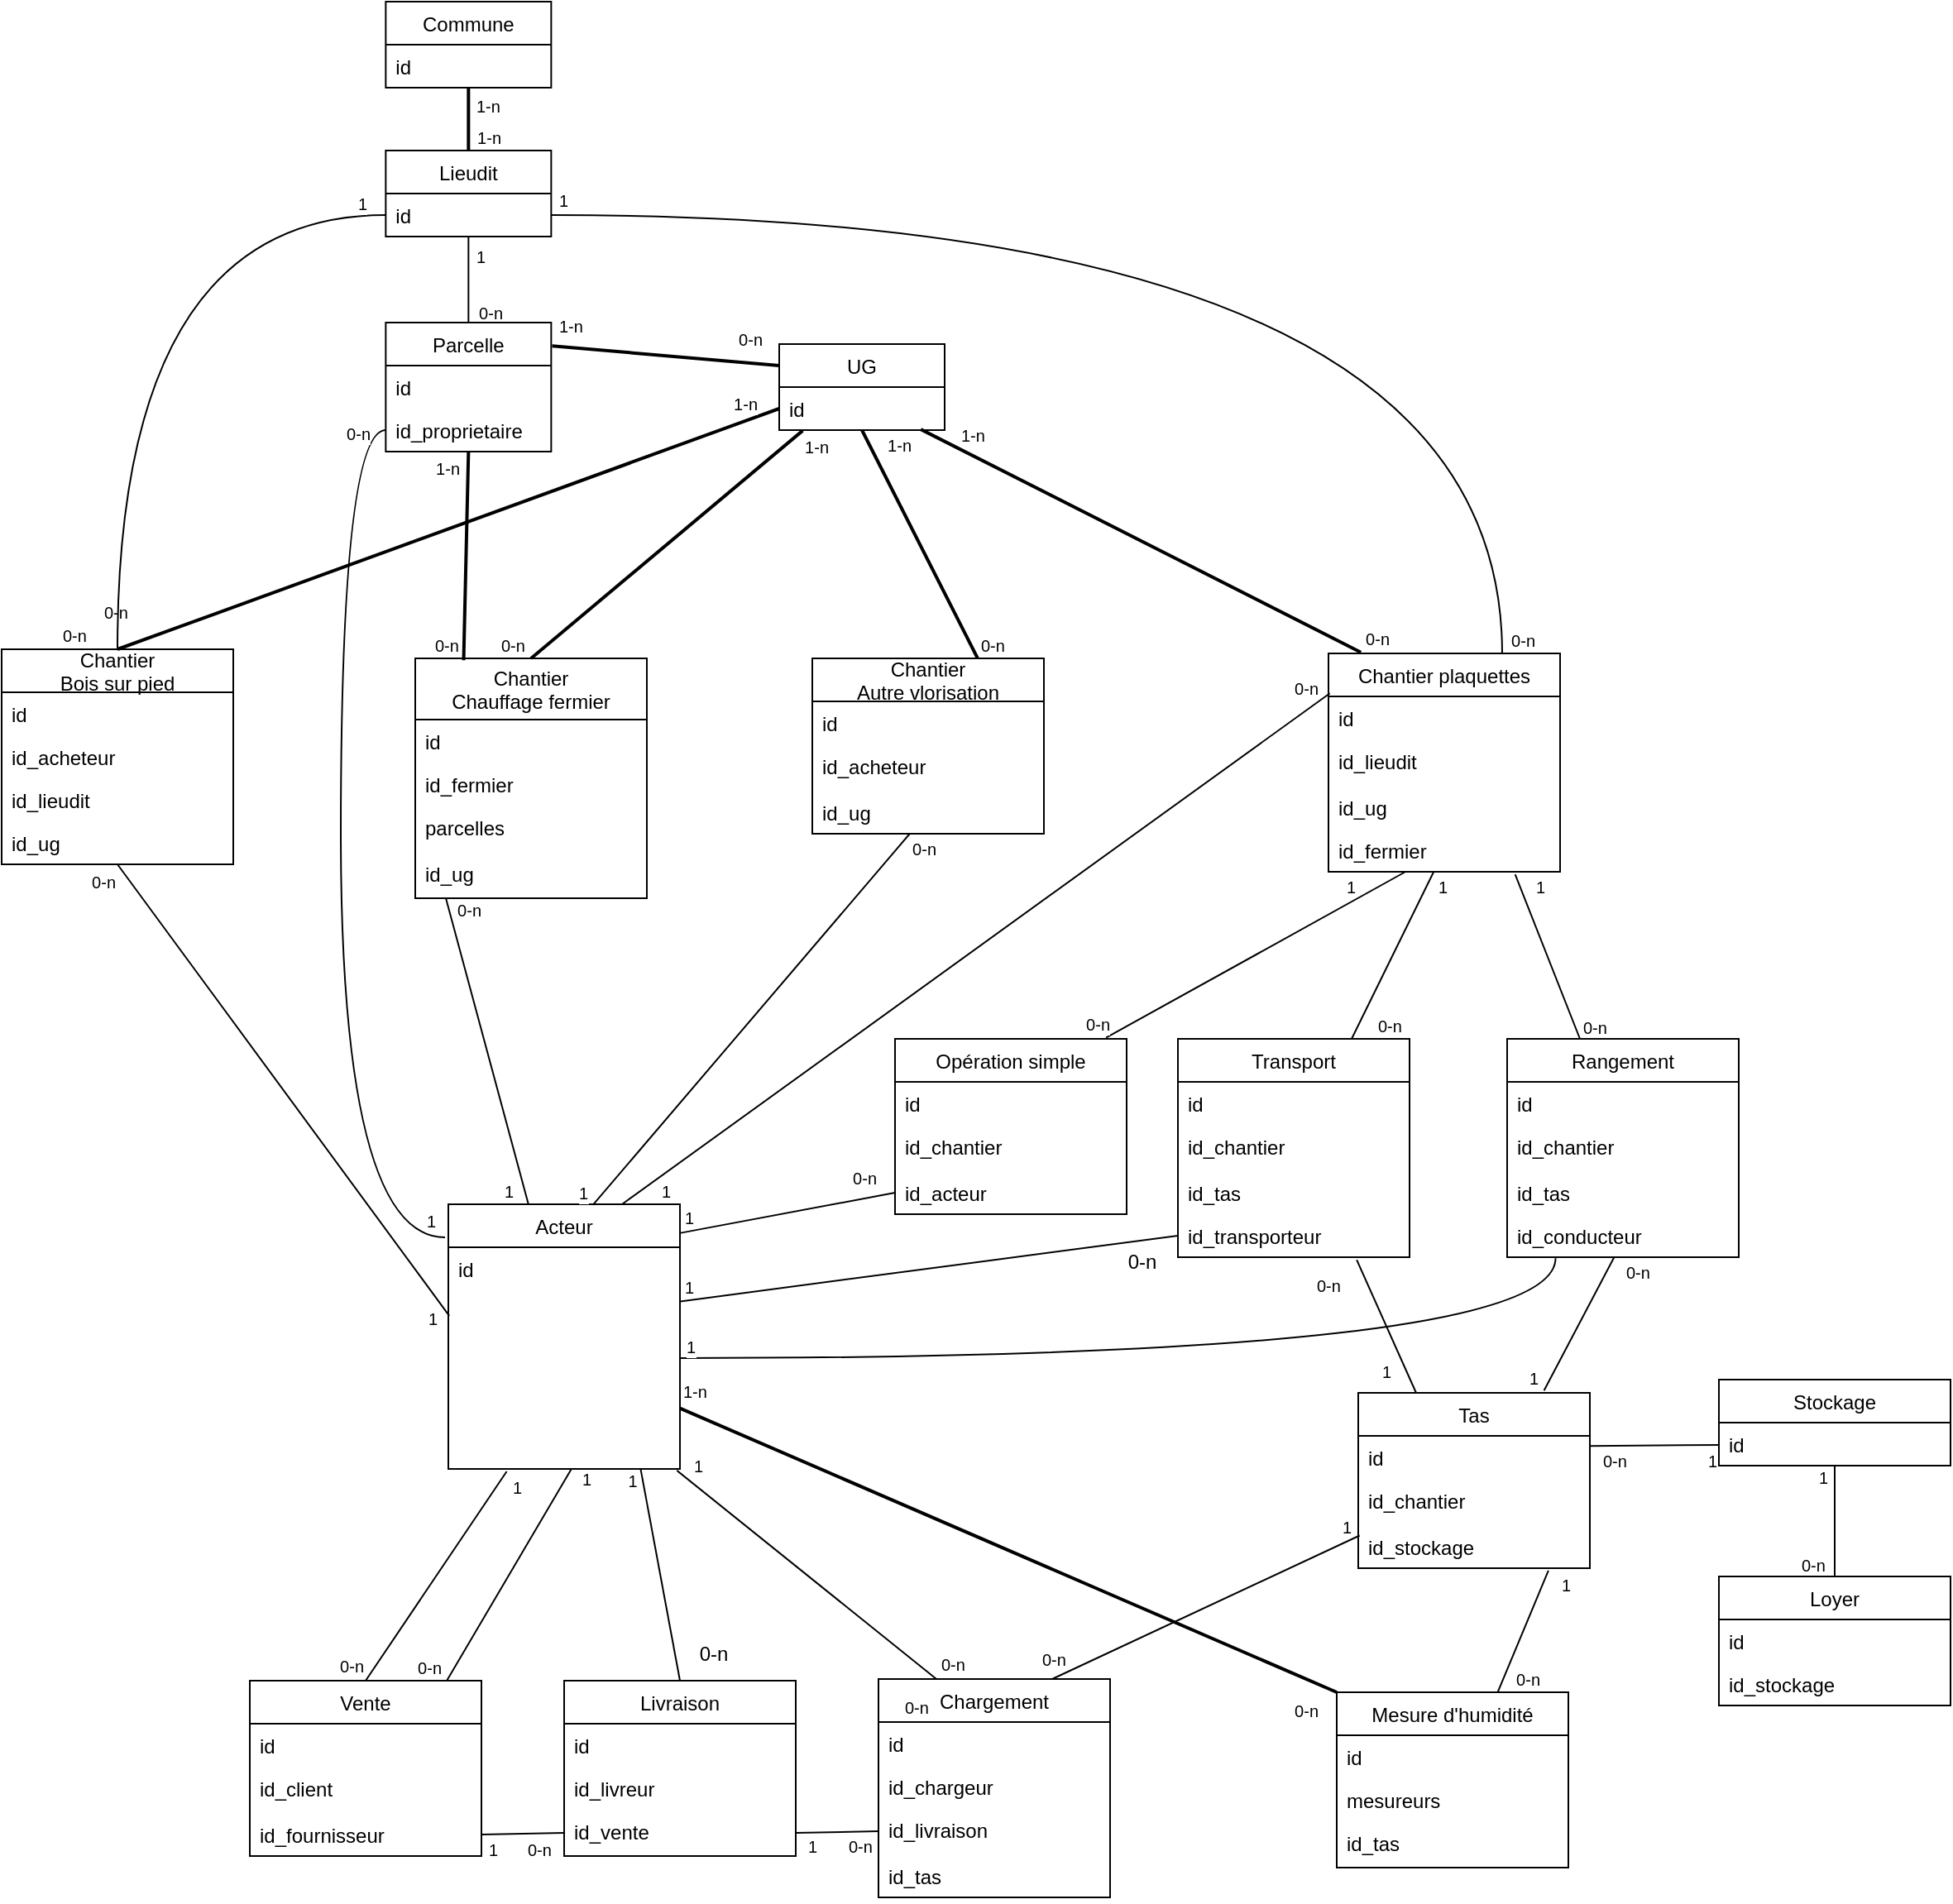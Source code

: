 <mxfile version="12.9.9" type="device"><diagram id="60s10iIONTChVd0ukh1b" name="Page-1"><mxGraphModel dx="1633" dy="2142" grid="0" gridSize="10" guides="1" tooltips="1" connect="1" arrows="1" fold="1" page="1" pageScale="1" pageWidth="827" pageHeight="1169" math="0" shadow="0"><root><mxCell id="0"/><mxCell id="1" parent="0"/><mxCell id="avhmNzmc0kuJZvvVDFWn-31" value="Chantier&#10;Chauffage fermier" style="swimlane;fontStyle=0;childLayout=stackLayout;horizontal=1;startSize=37;fillColor=none;horizontalStack=0;resizeParent=1;resizeParentMax=0;resizeLast=0;collapsible=1;marginBottom=0;" parent="1" vertex="1"><mxGeometry x="640" y="70" width="140" height="145" as="geometry"/></mxCell><mxCell id="avhmNzmc0kuJZvvVDFWn-33" value="id" style="text;strokeColor=none;fillColor=none;align=left;verticalAlign=top;spacingLeft=4;spacingRight=4;overflow=hidden;rotatable=0;points=[[0,0.5],[1,0.5]];portConstraint=eastwest;" parent="avhmNzmc0kuJZvvVDFWn-31" vertex="1"><mxGeometry y="37" width="140" height="26" as="geometry"/></mxCell><mxCell id="avhmNzmc0kuJZvvVDFWn-53" value="id_fermier" style="text;strokeColor=none;fillColor=none;align=left;verticalAlign=top;spacingLeft=4;spacingRight=4;overflow=hidden;rotatable=0;points=[[0,0.5],[1,0.5]];portConstraint=eastwest;" parent="avhmNzmc0kuJZvvVDFWn-31" vertex="1"><mxGeometry y="63" width="140" height="26" as="geometry"/></mxCell><mxCell id="avhmNzmc0kuJZvvVDFWn-35" value="parcelles" style="text;strokeColor=none;fillColor=none;align=left;verticalAlign=top;spacingLeft=4;spacingRight=4;overflow=hidden;rotatable=0;points=[[0,0.5],[1,0.5]];portConstraint=eastwest;" parent="avhmNzmc0kuJZvvVDFWn-31" vertex="1"><mxGeometry y="89" width="140" height="28" as="geometry"/></mxCell><mxCell id="avhmNzmc0kuJZvvVDFWn-167" value="id_ug" style="text;strokeColor=none;fillColor=none;align=left;verticalAlign=top;spacingLeft=4;spacingRight=4;overflow=hidden;rotatable=0;points=[[0,0.5],[1,0.5]];portConstraint=eastwest;" parent="avhmNzmc0kuJZvvVDFWn-31" vertex="1"><mxGeometry y="117" width="140" height="28" as="geometry"/></mxCell><mxCell id="avhmNzmc0kuJZvvVDFWn-56" value="Acteur" style="swimlane;fontStyle=0;childLayout=stackLayout;horizontal=1;startSize=26;fillColor=none;horizontalStack=0;resizeParent=1;resizeParentMax=0;resizeLast=0;collapsible=1;marginBottom=0;" parent="1" vertex="1"><mxGeometry x="660" y="400" width="140" height="160" as="geometry"/></mxCell><mxCell id="avhmNzmc0kuJZvvVDFWn-57" value="id" style="text;strokeColor=none;fillColor=none;align=left;verticalAlign=top;spacingLeft=4;spacingRight=4;overflow=hidden;rotatable=0;points=[[0,0.5],[1,0.5]];portConstraint=eastwest;" parent="avhmNzmc0kuJZvvVDFWn-56" vertex="1"><mxGeometry y="26" width="140" height="134" as="geometry"/></mxCell><mxCell id="avhmNzmc0kuJZvvVDFWn-139" value="0-n" style="text;html=1;align=center;verticalAlign=middle;resizable=0;points=[];autosize=1;" parent="1" vertex="1"><mxGeometry x="805" y="662" width="30" height="20" as="geometry"/></mxCell><mxCell id="avhmNzmc0kuJZvvVDFWn-140" value="" style="endArrow=none;html=1;rounded=0;exitX=1.002;exitY=0.244;exitDx=0;exitDy=0;exitPerimeter=0;entryX=0;entryY=0.5;entryDx=0;entryDy=0;" parent="1" source="avhmNzmc0kuJZvvVDFWn-57" target="avhmNzmc0kuJZvvVDFWn-75" edge="1"><mxGeometry relative="1" as="geometry"><mxPoint x="900" y="410" as="sourcePoint"/><mxPoint x="1060" y="410" as="targetPoint"/></mxGeometry></mxCell><mxCell id="avhmNzmc0kuJZvvVDFWn-142" value="0-n" style="text;html=1;align=center;verticalAlign=middle;resizable=0;points=[];autosize=1;" parent="1" vertex="1"><mxGeometry x="1064" y="425" width="30" height="20" as="geometry"/></mxCell><mxCell id="avhmNzmc0kuJZvvVDFWn-145" value="" style="endArrow=none;html=1;rounded=0;entryX=0.5;entryY=0;entryDx=0;entryDy=0;exitX=0.83;exitY=0.999;exitDx=0;exitDy=0;exitPerimeter=0;" parent="1" source="avhmNzmc0kuJZvvVDFWn-57" target="avhmNzmc0kuJZvvVDFWn-86" edge="1"><mxGeometry relative="1" as="geometry"><mxPoint x="620" y="860" as="sourcePoint"/><mxPoint x="780" y="860" as="targetPoint"/></mxGeometry></mxCell><mxCell id="avhmNzmc0kuJZvvVDFWn-150" value="1" style="text;html=1;align=center;verticalAlign=middle;resizable=0;points=[];autosize=1;fontSize=10;" parent="1" vertex="1"><mxGeometry x="763" y="559" width="15" height="16" as="geometry"/></mxCell><mxCell id="avhmNzmc0kuJZvvVDFWn-158" value="" style="endArrow=none;html=1;strokeWidth=1;exitX=0.999;exitY=0.234;exitDx=0;exitDy=0;exitPerimeter=0;" parent="1" source="avhmNzmc0kuJZvvVDFWn-96" target="avhmNzmc0kuJZvvVDFWn-114" edge="1"><mxGeometry relative="1" as="geometry"><mxPoint x="1560" y="202" as="sourcePoint"/><mxPoint x="1410" y="570" as="targetPoint"/></mxGeometry></mxCell><mxCell id="avhmNzmc0kuJZvvVDFWn-159" value="0-n" style="resizable=0;html=1;align=left;verticalAlign=bottom;labelBackgroundColor=#ffffff;fontSize=10;" parent="avhmNzmc0kuJZvvVDFWn-158" connectable="0" vertex="1"><mxGeometry x="-1" relative="1" as="geometry"><mxPoint x="6.14" y="16.92" as="offset"/></mxGeometry></mxCell><mxCell id="avhmNzmc0kuJZvvVDFWn-160" value="1" style="resizable=0;html=1;align=right;verticalAlign=bottom;labelBackgroundColor=#ffffff;fontSize=10;" parent="avhmNzmc0kuJZvvVDFWn-158" connectable="0" vertex="1"><mxGeometry x="1" relative="1" as="geometry"><mxPoint x="0.13" y="17.95" as="offset"/></mxGeometry></mxCell><mxCell id="avhmNzmc0kuJZvvVDFWn-161" value="" style="endArrow=none;html=1;strokeWidth=1;entryX=0.694;entryY=0.003;entryDx=0;entryDy=0;entryPerimeter=0;exitX=0.821;exitY=1.055;exitDx=0;exitDy=0;exitPerimeter=0;" parent="1" source="avhmNzmc0kuJZvvVDFWn-98" target="avhmNzmc0kuJZvvVDFWn-100" edge="1"><mxGeometry relative="1" as="geometry"><mxPoint x="1321" y="641" as="sourcePoint"/><mxPoint x="1450" y="500" as="targetPoint"/></mxGeometry></mxCell><mxCell id="avhmNzmc0kuJZvvVDFWn-162" value="1" style="resizable=0;html=1;align=left;verticalAlign=bottom;labelBackgroundColor=#ffffff;fontSize=10;" parent="avhmNzmc0kuJZvvVDFWn-161" connectable="0" vertex="1"><mxGeometry x="-1" relative="1" as="geometry"><mxPoint x="6.06" y="16.57" as="offset"/></mxGeometry></mxCell><mxCell id="avhmNzmc0kuJZvvVDFWn-163" value="0-n" style="resizable=0;html=1;align=right;verticalAlign=bottom;labelBackgroundColor=#ffffff;fontSize=10;" parent="avhmNzmc0kuJZvvVDFWn-161" connectable="0" vertex="1"><mxGeometry x="1" relative="1" as="geometry"><mxPoint x="26.82" y="0.72" as="offset"/></mxGeometry></mxCell><mxCell id="avhmNzmc0kuJZvvVDFWn-164" value="" style="endArrow=none;html=1;strokeWidth=1;" parent="1" source="avhmNzmc0kuJZvvVDFWn-109" target="avhmNzmc0kuJZvvVDFWn-114" edge="1"><mxGeometry relative="1" as="geometry"><mxPoint x="1268" y="663" as="sourcePoint"/><mxPoint x="1428" y="663" as="targetPoint"/></mxGeometry></mxCell><mxCell id="avhmNzmc0kuJZvvVDFWn-165" value="0-n" style="resizable=0;html=1;align=left;verticalAlign=bottom;labelBackgroundColor=#ffffff;fontSize=10;" parent="avhmNzmc0kuJZvvVDFWn-164" connectable="0" vertex="1"><mxGeometry x="-1" relative="1" as="geometry"><mxPoint x="-22" y="1" as="offset"/></mxGeometry></mxCell><mxCell id="avhmNzmc0kuJZvvVDFWn-166" value="1" style="resizable=0;html=1;align=right;verticalAlign=bottom;labelBackgroundColor=#ffffff;fontSize=10;" parent="avhmNzmc0kuJZvvVDFWn-164" connectable="0" vertex="1"><mxGeometry x="1" relative="1" as="geometry"><mxPoint x="-3.53" y="15.93" as="offset"/></mxGeometry></mxCell><mxCell id="fddVi4kA7TXoustuPq99-2" value="" style="endArrow=none;html=1;entryX=0;entryY=0.5;entryDx=0;entryDy=0;exitX=0.999;exitY=0.109;exitDx=0;exitDy=0;exitPerimeter=0;" parent="1" source="avhmNzmc0kuJZvvVDFWn-56" target="avhmNzmc0kuJZvvVDFWn-68" edge="1"><mxGeometry relative="1" as="geometry"><mxPoint x="760" y="330" as="sourcePoint"/><mxPoint x="920" y="330" as="targetPoint"/></mxGeometry></mxCell><mxCell id="fddVi4kA7TXoustuPq99-3" value="1" style="resizable=0;html=1;align=left;verticalAlign=bottom;labelBackgroundColor=#ffffff;fontSize=10;" parent="fddVi4kA7TXoustuPq99-2" connectable="0" vertex="1"><mxGeometry x="-1" relative="1" as="geometry"><mxPoint x="1" y="-1" as="offset"/></mxGeometry></mxCell><mxCell id="fddVi4kA7TXoustuPq99-4" value="0-n" style="resizable=0;html=1;align=right;verticalAlign=bottom;labelBackgroundColor=#ffffff;fontSize=10;" parent="fddVi4kA7TXoustuPq99-2" connectable="0" vertex="1"><mxGeometry x="1" relative="1" as="geometry"><mxPoint x="-10.25" as="offset"/></mxGeometry></mxCell><mxCell id="fddVi4kA7TXoustuPq99-5" value="" style="endArrow=none;html=1;entryX=0.006;entryY=-0.073;entryDx=0;entryDy=0;exitX=0.75;exitY=0;exitDx=0;exitDy=0;entryPerimeter=0;" parent="1" source="avhmNzmc0kuJZvvVDFWn-56" target="avhmNzmc0kuJZvvVDFWn-61" edge="1"><mxGeometry relative="1" as="geometry"><mxPoint x="780" y="390" as="sourcePoint"/><mxPoint x="960" y="300" as="targetPoint"/></mxGeometry></mxCell><mxCell id="fddVi4kA7TXoustuPq99-6" value="1" style="resizable=0;html=1;align=left;verticalAlign=bottom;labelBackgroundColor=#ffffff;fontSize=10;" parent="fddVi4kA7TXoustuPq99-5" connectable="0" vertex="1"><mxGeometry x="-1" relative="1" as="geometry"><mxPoint x="22" y="-4.441e-16" as="offset"/></mxGeometry></mxCell><mxCell id="fddVi4kA7TXoustuPq99-7" value="0-n" style="resizable=0;html=1;align=right;verticalAlign=bottom;labelBackgroundColor=#ffffff;fontSize=10;" parent="fddVi4kA7TXoustuPq99-5" connectable="0" vertex="1"><mxGeometry x="1" relative="1" as="geometry"><mxPoint x="-6.62" y="5.74" as="offset"/></mxGeometry></mxCell><mxCell id="fddVi4kA7TXoustuPq99-8" value="" style="endArrow=none;html=1;exitX=0.624;exitY=0.003;exitDx=0;exitDy=0;exitPerimeter=0;" parent="1" source="avhmNzmc0kuJZvvVDFWn-56" target="avhmNzmc0kuJZvvVDFWn-39" edge="1"><mxGeometry relative="1" as="geometry"><mxPoint x="750" y="390" as="sourcePoint"/><mxPoint x="840" y="290" as="targetPoint"/></mxGeometry></mxCell><mxCell id="fddVi4kA7TXoustuPq99-9" value="1" style="resizable=0;html=1;align=left;verticalAlign=bottom;labelBackgroundColor=#ffffff;fontSize=10;" parent="fddVi4kA7TXoustuPq99-8" connectable="0" vertex="1"><mxGeometry x="-1" relative="1" as="geometry"><mxPoint x="-10.26" y="0.52" as="offset"/></mxGeometry></mxCell><mxCell id="fddVi4kA7TXoustuPq99-10" value="0-n" style="resizable=0;html=1;align=right;verticalAlign=bottom;labelBackgroundColor=#ffffff;fontSize=10;" parent="fddVi4kA7TXoustuPq99-8" connectable="0" vertex="1"><mxGeometry x="1" relative="1" as="geometry"><mxPoint x="17.04" y="17.06" as="offset"/></mxGeometry></mxCell><mxCell id="fddVi4kA7TXoustuPq99-22" value="" style="endArrow=none;html=1;entryX=0.5;entryY=1;entryDx=0;entryDy=0;exitX=0.004;exitY=0.309;exitDx=0;exitDy=0;exitPerimeter=0;" parent="1" source="avhmNzmc0kuJZvvVDFWn-57" target="avhmNzmc0kuJZvvVDFWn-13" edge="1"><mxGeometry relative="1" as="geometry"><mxPoint x="260" y="250" as="sourcePoint"/><mxPoint x="420" y="250" as="targetPoint"/></mxGeometry></mxCell><mxCell id="fddVi4kA7TXoustuPq99-23" value="1" style="resizable=0;html=1;align=left;verticalAlign=bottom;labelBackgroundColor=#ffffff;fontSize=10;" parent="fddVi4kA7TXoustuPq99-22" connectable="0" vertex="1"><mxGeometry x="-1" relative="1" as="geometry"><mxPoint x="-14.56" y="10.59" as="offset"/></mxGeometry></mxCell><mxCell id="fddVi4kA7TXoustuPq99-24" value="0-n" style="resizable=0;html=1;align=right;verticalAlign=bottom;labelBackgroundColor=#ffffff;fontSize=10;" parent="fddVi4kA7TXoustuPq99-22" connectable="0" vertex="1"><mxGeometry x="1" relative="1" as="geometry"><mxPoint x="-0.93" y="18.6" as="offset"/></mxGeometry></mxCell><mxCell id="fddVi4kA7TXoustuPq99-43" value="" style="endArrow=none;html=1;entryX=0.5;entryY=0;entryDx=0;entryDy=0;strokeWidth=2;" parent="1" source="fddVi4kA7TXoustuPq99-30" target="fddVi4kA7TXoustuPq99-36" edge="1"><mxGeometry relative="1" as="geometry"><mxPoint x="712.17" y="-247" as="sourcePoint"/><mxPoint x="642.17" y="-157" as="targetPoint"/></mxGeometry></mxCell><mxCell id="fddVi4kA7TXoustuPq99-44" value="1-n" style="resizable=0;html=1;align=left;verticalAlign=bottom;labelBackgroundColor=#ffffff;fontSize=10;" parent="fddVi4kA7TXoustuPq99-43" connectable="0" vertex="1"><mxGeometry x="-1" relative="1" as="geometry"><mxPoint x="2.83" y="19" as="offset"/></mxGeometry></mxCell><mxCell id="fddVi4kA7TXoustuPq99-45" value="1-n" style="resizable=0;html=1;align=right;verticalAlign=bottom;labelBackgroundColor=#ffffff;fontSize=10;" parent="fddVi4kA7TXoustuPq99-43" connectable="0" vertex="1"><mxGeometry x="1" relative="1" as="geometry"><mxPoint x="20.0" as="offset"/></mxGeometry></mxCell><mxCell id="avhmNzmc0kuJZvvVDFWn-37" value="Chantier&#10;Autre vlorisation" style="swimlane;fontStyle=0;childLayout=stackLayout;horizontal=1;startSize=26;fillColor=none;horizontalStack=0;resizeParent=1;resizeParentMax=0;resizeLast=0;collapsible=1;marginBottom=0;" parent="1" vertex="1"><mxGeometry x="880" y="70" width="140" height="106" as="geometry"/></mxCell><mxCell id="avhmNzmc0kuJZvvVDFWn-38" value="id" style="text;strokeColor=none;fillColor=none;align=left;verticalAlign=top;spacingLeft=4;spacingRight=4;overflow=hidden;rotatable=0;points=[[0,0.5],[1,0.5]];portConstraint=eastwest;" parent="avhmNzmc0kuJZvvVDFWn-37" vertex="1"><mxGeometry y="26" width="140" height="26" as="geometry"/></mxCell><mxCell id="avhmNzmc0kuJZvvVDFWn-55" value="id_acheteur" style="text;strokeColor=none;fillColor=none;align=left;verticalAlign=top;spacingLeft=4;spacingRight=4;overflow=hidden;rotatable=0;points=[[0,0.5],[1,0.5]];portConstraint=eastwest;" parent="avhmNzmc0kuJZvvVDFWn-37" vertex="1"><mxGeometry y="52" width="140" height="28" as="geometry"/></mxCell><mxCell id="avhmNzmc0kuJZvvVDFWn-39" value="id_ug" style="text;strokeColor=none;fillColor=none;align=left;verticalAlign=top;spacingLeft=4;spacingRight=4;overflow=hidden;rotatable=0;points=[[0,0.5],[1,0.5]];portConstraint=eastwest;" parent="avhmNzmc0kuJZvvVDFWn-37" vertex="1"><mxGeometry y="80" width="140" height="26" as="geometry"/></mxCell><mxCell id="fddVi4kA7TXoustuPq99-46" value="" style="endArrow=none;html=1;edgeStyle=orthogonalEdgeStyle;strokeWidth=1;curved=1;exitX=0;exitY=0.125;exitDx=0;exitDy=0;exitPerimeter=0;entryX=0;entryY=0.5;entryDx=0;entryDy=0;" parent="1" target="G8Z1Sqwc2VPAdqvkBN65-9" edge="1"><mxGeometry relative="1" as="geometry"><mxPoint x="658" y="420.0" as="sourcePoint"/><mxPoint x="620.17" y="-84.966" as="targetPoint"/><Array as="points"><mxPoint x="595" y="420"/><mxPoint x="595" y="-68"/></Array></mxGeometry></mxCell><mxCell id="fddVi4kA7TXoustuPq99-47" value="1" style="resizable=0;html=1;align=left;verticalAlign=bottom;labelBackgroundColor=#ffffff;fontSize=10;" parent="fddVi4kA7TXoustuPq99-46" connectable="0" vertex="1"><mxGeometry x="-1" relative="1" as="geometry"><mxPoint x="-13" y="-2" as="offset"/></mxGeometry></mxCell><mxCell id="fddVi4kA7TXoustuPq99-48" value="0-n" style="resizable=0;html=1;align=right;verticalAlign=bottom;labelBackgroundColor=#ffffff;fontSize=10;" parent="fddVi4kA7TXoustuPq99-46" connectable="0" vertex="1"><mxGeometry x="1" relative="1" as="geometry"><mxPoint x="-8.91" y="10.0" as="offset"/></mxGeometry></mxCell><mxCell id="fddVi4kA7TXoustuPq99-61" value="" style="endArrow=none;html=1;strokeWidth=1;exitX=1;exitY=0.5;exitDx=0;exitDy=0;entryX=0.75;entryY=0;entryDx=0;entryDy=0;edgeStyle=orthogonalEdgeStyle;curved=1;" parent="1" source="fddVi4kA7TXoustuPq99-37" target="avhmNzmc0kuJZvvVDFWn-60" edge="1"><mxGeometry relative="1" as="geometry"><mxPoint x="750" y="-60" as="sourcePoint"/><mxPoint x="1130" y="10" as="targetPoint"/></mxGeometry></mxCell><mxCell id="fddVi4kA7TXoustuPq99-62" value="1" style="resizable=0;html=1;align=left;verticalAlign=bottom;labelBackgroundColor=#ffffff;fontSize=10;" parent="fddVi4kA7TXoustuPq99-61" connectable="0" vertex="1"><mxGeometry x="-1" relative="1" as="geometry"><mxPoint x="2.83" y="-1" as="offset"/></mxGeometry></mxCell><mxCell id="fddVi4kA7TXoustuPq99-63" value="0-n" style="resizable=0;html=1;align=right;verticalAlign=bottom;labelBackgroundColor=#ffffff;fontSize=10;" parent="fddVi4kA7TXoustuPq99-61" connectable="0" vertex="1"><mxGeometry x="1" relative="1" as="geometry"><mxPoint x="20" y="0.28" as="offset"/></mxGeometry></mxCell><mxCell id="fddVi4kA7TXoustuPq99-64" value="" style="endArrow=none;html=1;strokeWidth=2;exitX=0.856;exitY=0.983;exitDx=0;exitDy=0;entryX=0.14;entryY=-0.005;entryDx=0;entryDy=0;entryPerimeter=0;exitPerimeter=0;" parent="1" source="fddVi4kA7TXoustuPq99-42" target="avhmNzmc0kuJZvvVDFWn-60" edge="1"><mxGeometry relative="1" as="geometry"><mxPoint x="1150" y="10" as="sourcePoint"/><mxPoint x="1310" y="10" as="targetPoint"/></mxGeometry></mxCell><mxCell id="fddVi4kA7TXoustuPq99-65" value="1-n" style="resizable=0;html=1;align=left;verticalAlign=bottom;labelBackgroundColor=#ffffff;fontSize=10;" parent="fddVi4kA7TXoustuPq99-64" connectable="0" vertex="1"><mxGeometry x="-1" relative="1" as="geometry"><mxPoint x="22.4" y="12.44" as="offset"/></mxGeometry></mxCell><mxCell id="fddVi4kA7TXoustuPq99-66" value="0-n" style="resizable=0;html=1;align=right;verticalAlign=bottom;labelBackgroundColor=#ffffff;fontSize=10;" parent="fddVi4kA7TXoustuPq99-64" connectable="0" vertex="1"><mxGeometry x="1" relative="1" as="geometry"><mxPoint x="18.14" as="offset"/></mxGeometry></mxCell><mxCell id="fddVi4kA7TXoustuPq99-67" value="" style="endArrow=none;html=1;strokeWidth=2;entryX=0.5;entryY=1;entryDx=0;entryDy=0;exitX=0.714;exitY=0;exitDx=0;exitDy=0;exitPerimeter=0;" parent="1" source="avhmNzmc0kuJZvvVDFWn-37" target="fddVi4kA7TXoustuPq99-41" edge="1"><mxGeometry relative="1" as="geometry"><mxPoint x="970" y="30" as="sourcePoint"/><mxPoint x="1130" y="30" as="targetPoint"/></mxGeometry></mxCell><mxCell id="fddVi4kA7TXoustuPq99-68" value="0-n" style="resizable=0;html=1;align=left;verticalAlign=bottom;labelBackgroundColor=#ffffff;fontSize=10;" parent="fddVi4kA7TXoustuPq99-67" connectable="0" vertex="1"><mxGeometry x="-1" relative="1" as="geometry"><mxPoint x="0.04" as="offset"/></mxGeometry></mxCell><mxCell id="fddVi4kA7TXoustuPq99-69" value="1-n" style="resizable=0;html=1;align=right;verticalAlign=bottom;labelBackgroundColor=#ffffff;fontSize=10;" parent="fddVi4kA7TXoustuPq99-67" connectable="0" vertex="1"><mxGeometry x="1" relative="1" as="geometry"><mxPoint x="30.13" y="17.79" as="offset"/></mxGeometry></mxCell><mxCell id="fddVi4kA7TXoustuPq99-70" value="" style="endArrow=none;html=1;strokeWidth=2;entryX=0.142;entryY=1.012;entryDx=0;entryDy=0;entryPerimeter=0;exitX=0.5;exitY=0;exitDx=0;exitDy=0;" parent="1" source="avhmNzmc0kuJZvvVDFWn-31" target="fddVi4kA7TXoustuPq99-42" edge="1"><mxGeometry relative="1" as="geometry"><mxPoint x="840" y="20" as="sourcePoint"/><mxPoint x="1000" y="20" as="targetPoint"/></mxGeometry></mxCell><mxCell id="fddVi4kA7TXoustuPq99-71" value="0-n" style="resizable=0;html=1;align=left;verticalAlign=bottom;labelBackgroundColor=#ffffff;fontSize=10;" parent="fddVi4kA7TXoustuPq99-70" connectable="0" vertex="1"><mxGeometry x="-1" relative="1" as="geometry"><mxPoint x="-20" as="offset"/></mxGeometry></mxCell><mxCell id="fddVi4kA7TXoustuPq99-72" value="1-n" style="resizable=0;html=1;align=right;verticalAlign=bottom;labelBackgroundColor=#ffffff;fontSize=10;" parent="fddVi4kA7TXoustuPq99-70" connectable="0" vertex="1"><mxGeometry x="1" relative="1" as="geometry"><mxPoint x="16.02" y="17.93" as="offset"/></mxGeometry></mxCell><mxCell id="avhmNzmc0kuJZvvVDFWn-13" value="Chantier&#10;Bois sur pied" style="swimlane;fontStyle=0;childLayout=stackLayout;horizontal=1;startSize=26;fillColor=none;horizontalStack=0;resizeParent=1;resizeParentMax=0;resizeLast=0;collapsible=1;marginBottom=0;" parent="1" vertex="1"><mxGeometry x="390" y="64.5" width="140" height="130" as="geometry"/></mxCell><mxCell id="avhmNzmc0kuJZvvVDFWn-26" value="id" style="text;strokeColor=none;fillColor=none;align=left;verticalAlign=top;spacingLeft=4;spacingRight=4;overflow=hidden;rotatable=0;points=[[0,0.5],[1,0.5]];portConstraint=eastwest;" parent="avhmNzmc0kuJZvvVDFWn-13" vertex="1"><mxGeometry y="26" width="140" height="26" as="geometry"/></mxCell><mxCell id="avhmNzmc0kuJZvvVDFWn-52" value="id_acheteur" style="text;strokeColor=none;fillColor=none;align=left;verticalAlign=top;spacingLeft=4;spacingRight=4;overflow=hidden;rotatable=0;points=[[0,0.5],[1,0.5]];portConstraint=eastwest;" parent="avhmNzmc0kuJZvvVDFWn-13" vertex="1"><mxGeometry y="52" width="140" height="26" as="geometry"/></mxCell><mxCell id="avhmNzmc0kuJZvvVDFWn-27" value="id_lieudit" style="text;strokeColor=none;fillColor=none;align=left;verticalAlign=top;spacingLeft=4;spacingRight=4;overflow=hidden;rotatable=0;points=[[0,0.5],[1,0.5]];portConstraint=eastwest;" parent="avhmNzmc0kuJZvvVDFWn-13" vertex="1"><mxGeometry y="78" width="140" height="26" as="geometry"/></mxCell><mxCell id="avhmNzmc0kuJZvvVDFWn-28" value="id_ug" style="text;strokeColor=none;fillColor=none;align=left;verticalAlign=top;spacingLeft=4;spacingRight=4;overflow=hidden;rotatable=0;points=[[0,0.5],[1,0.5]];portConstraint=eastwest;" parent="avhmNzmc0kuJZvvVDFWn-13" vertex="1"><mxGeometry y="104" width="140" height="26" as="geometry"/></mxCell><mxCell id="fddVi4kA7TXoustuPq99-73" value="" style="endArrow=none;html=1;strokeWidth=2;exitX=0.5;exitY=0;exitDx=0;exitDy=0;entryX=0;entryY=0.5;entryDx=0;entryDy=0;" parent="1" source="avhmNzmc0kuJZvvVDFWn-13" target="fddVi4kA7TXoustuPq99-42" edge="1"><mxGeometry relative="1" as="geometry"><mxPoint x="610" y="30" as="sourcePoint"/><mxPoint x="770" y="30" as="targetPoint"/></mxGeometry></mxCell><mxCell id="fddVi4kA7TXoustuPq99-74" value="0-n" style="resizable=0;html=1;align=left;verticalAlign=bottom;labelBackgroundColor=#ffffff;fontSize=10;" parent="fddVi4kA7TXoustuPq99-73" connectable="0" vertex="1"><mxGeometry x="-1" relative="1" as="geometry"><mxPoint x="-10" y="-14.5" as="offset"/></mxGeometry></mxCell><mxCell id="fddVi4kA7TXoustuPq99-75" value="1-n" style="resizable=0;html=1;align=right;verticalAlign=bottom;labelBackgroundColor=#ffffff;fontSize=10;" parent="fddVi4kA7TXoustuPq99-73" connectable="0" vertex="1"><mxGeometry x="1" relative="1" as="geometry"><mxPoint x="-12.18" y="5.07" as="offset"/></mxGeometry></mxCell><mxCell id="fddVi4kA7TXoustuPq99-80" value="" style="endArrow=none;html=1;strokeWidth=2;exitX=0.209;exitY=0.008;exitDx=0;exitDy=0;exitPerimeter=0;entryX=0.5;entryY=1;entryDx=0;entryDy=0;" parent="1" source="avhmNzmc0kuJZvvVDFWn-31" target="fddVi4kA7TXoustuPq99-38" edge="1"><mxGeometry relative="1" as="geometry"><mxPoint x="790" y="40" as="sourcePoint"/><mxPoint x="669.925" y="-44" as="targetPoint"/></mxGeometry></mxCell><mxCell id="fddVi4kA7TXoustuPq99-81" value="0-n" style="resizable=0;html=1;align=left;verticalAlign=bottom;labelBackgroundColor=#ffffff;fontSize=10;" parent="fddVi4kA7TXoustuPq99-80" connectable="0" vertex="1"><mxGeometry x="-1" relative="1" as="geometry"><mxPoint x="-19.26" y="-1.16" as="offset"/></mxGeometry></mxCell><mxCell id="fddVi4kA7TXoustuPq99-82" value="1-n" style="resizable=0;html=1;align=right;verticalAlign=bottom;labelBackgroundColor=#ffffff;fontSize=10;" parent="fddVi4kA7TXoustuPq99-80" connectable="0" vertex="1"><mxGeometry x="1" relative="1" as="geometry"><mxPoint x="-4.17" y="17.81" as="offset"/></mxGeometry></mxCell><mxCell id="fddVi4kA7TXoustuPq99-83" value="" style="endArrow=none;html=1;strokeWidth=2;entryX=0;entryY=0;entryDx=0;entryDy=0;" parent="1" source="avhmNzmc0kuJZvvVDFWn-57" target="avhmNzmc0kuJZvvVDFWn-100" edge="1"><mxGeometry relative="1" as="geometry"><mxPoint x="860" y="560" as="sourcePoint"/><mxPoint x="1030" y="430" as="targetPoint"/></mxGeometry></mxCell><mxCell id="fddVi4kA7TXoustuPq99-84" value="1-n" style="resizable=0;html=1;align=left;verticalAlign=bottom;labelBackgroundColor=#ffffff;fontSize=10;" parent="fddVi4kA7TXoustuPq99-83" connectable="0" vertex="1"><mxGeometry x="-1" relative="1" as="geometry"><mxPoint y="-2" as="offset"/></mxGeometry></mxCell><mxCell id="fddVi4kA7TXoustuPq99-85" value="0-n" style="resizable=0;html=1;align=right;verticalAlign=bottom;labelBackgroundColor=#ffffff;fontSize=10;" parent="fddVi4kA7TXoustuPq99-83" connectable="0" vertex="1"><mxGeometry x="1" relative="1" as="geometry"><mxPoint x="-10.4" y="19.84" as="offset"/></mxGeometry></mxCell><mxCell id="fddVi4kA7TXoustuPq99-88" value="" style="endArrow=none;html=1;edgeStyle=orthogonalEdgeStyle;strokeWidth=1;curved=1;" parent="1" source="avhmNzmc0kuJZvvVDFWn-13" target="fddVi4kA7TXoustuPq99-37" edge="1"><mxGeometry relative="1" as="geometry"><mxPoint x="520" y="-10" as="sourcePoint"/><mxPoint x="680" y="-10" as="targetPoint"/></mxGeometry></mxCell><mxCell id="fddVi4kA7TXoustuPq99-89" value="0-n" style="resizable=0;html=1;align=left;verticalAlign=bottom;labelBackgroundColor=#ffffff;fontSize=10;" parent="fddVi4kA7TXoustuPq99-88" connectable="0" vertex="1"><mxGeometry x="-1" relative="1" as="geometry"><mxPoint x="-35" as="offset"/></mxGeometry></mxCell><mxCell id="fddVi4kA7TXoustuPq99-90" value="1" style="resizable=0;html=1;align=right;verticalAlign=bottom;labelBackgroundColor=#ffffff;fontSize=10;" parent="fddVi4kA7TXoustuPq99-88" connectable="0" vertex="1"><mxGeometry x="1" relative="1" as="geometry"><mxPoint x="-10.17" y="1" as="offset"/></mxGeometry></mxCell><mxCell id="fddVi4kA7TXoustuPq99-91" value="" style="endArrow=none;html=1;strokeWidth=1;entryX=0.911;entryY=-0.006;entryDx=0;entryDy=0;entryPerimeter=0;" parent="1" source="avhmNzmc0kuJZvvVDFWn-64" target="avhmNzmc0kuJZvvVDFWn-65" edge="1"><mxGeometry relative="1" as="geometry"><mxPoint x="1190" y="210" as="sourcePoint"/><mxPoint x="1400" y="230" as="targetPoint"/></mxGeometry></mxCell><mxCell id="fddVi4kA7TXoustuPq99-93" value="0-n" style="resizable=0;html=1;align=right;verticalAlign=bottom;labelBackgroundColor=#ffffff;fontSize=10;" parent="fddVi4kA7TXoustuPq99-91" connectable="0" vertex="1"><mxGeometry x="1" relative="1" as="geometry"><mxPoint x="2.63" y="0.56" as="offset"/></mxGeometry></mxCell><mxCell id="fddVi4kA7TXoustuPq99-92" value="1" style="resizable=0;html=1;align=left;verticalAlign=bottom;labelBackgroundColor=#ffffff;fontSize=10;" parent="fddVi4kA7TXoustuPq99-91" connectable="0" vertex="1"><mxGeometry x="-1" relative="1" as="geometry"><mxPoint x="-37.55" y="17.706" as="offset"/></mxGeometry></mxCell><mxCell id="fddVi4kA7TXoustuPq99-94" value="" style="endArrow=none;html=1;strokeWidth=1;exitX=0.75;exitY=0;exitDx=0;exitDy=0;" parent="1" source="avhmNzmc0kuJZvvVDFWn-70" target="avhmNzmc0kuJZvvVDFWn-64" edge="1"><mxGeometry relative="1" as="geometry"><mxPoint x="1230" y="460" as="sourcePoint"/><mxPoint x="1223" y="194" as="targetPoint"/></mxGeometry></mxCell><mxCell id="fddVi4kA7TXoustuPq99-95" value="0-n" style="resizable=0;html=1;align=left;verticalAlign=bottom;labelBackgroundColor=#ffffff;fontSize=10;" parent="fddVi4kA7TXoustuPq99-94" connectable="0" vertex="1"><mxGeometry x="-1" relative="1" as="geometry"><mxPoint x="14" as="offset"/></mxGeometry></mxCell><mxCell id="fddVi4kA7TXoustuPq99-96" value="1" style="resizable=0;html=1;align=right;verticalAlign=bottom;labelBackgroundColor=#ffffff;fontSize=10;" parent="fddVi4kA7TXoustuPq99-94" connectable="0" vertex="1"><mxGeometry x="1" relative="1" as="geometry"><mxPoint x="9.37" y="17.745" as="offset"/></mxGeometry></mxCell><mxCell id="fddVi4kA7TXoustuPq99-97" value="" style="endArrow=none;html=1;strokeWidth=1;entryX=0.806;entryY=1.059;entryDx=0;entryDy=0;entryPerimeter=0;" parent="1" source="avhmNzmc0kuJZvvVDFWn-76" target="avhmNzmc0kuJZvvVDFWn-64" edge="1"><mxGeometry relative="1" as="geometry"><mxPoint x="1260" y="560" as="sourcePoint"/><mxPoint x="1420" y="560" as="targetPoint"/></mxGeometry></mxCell><mxCell id="fddVi4kA7TXoustuPq99-98" value="0-n" style="resizable=0;html=1;align=left;verticalAlign=bottom;labelBackgroundColor=#ffffff;fontSize=10;" parent="fddVi4kA7TXoustuPq99-97" connectable="0" vertex="1"><mxGeometry x="-1" relative="1" as="geometry"><mxPoint y="1" as="offset"/></mxGeometry></mxCell><mxCell id="fddVi4kA7TXoustuPq99-99" value="1" style="resizable=0;html=1;align=right;verticalAlign=bottom;labelBackgroundColor=#ffffff;fontSize=10;" parent="fddVi4kA7TXoustuPq99-97" connectable="0" vertex="1"><mxGeometry x="1" relative="1" as="geometry"><mxPoint x="18.4" y="16.4" as="offset"/></mxGeometry></mxCell><mxCell id="fddVi4kA7TXoustuPq99-105" value="" style="endArrow=none;html=1;strokeWidth=1;entryX=0.25;entryY=0;entryDx=0;entryDy=0;exitX=0.772;exitY=1.062;exitDx=0;exitDy=0;exitPerimeter=0;" parent="1" source="avhmNzmc0kuJZvvVDFWn-75" target="avhmNzmc0kuJZvvVDFWn-95" edge="1"><mxGeometry relative="1" as="geometry"><mxPoint x="1200" y="445" as="sourcePoint"/><mxPoint x="1170" y="530" as="targetPoint"/></mxGeometry></mxCell><mxCell id="fddVi4kA7TXoustuPq99-107" value="1" style="resizable=0;html=1;align=right;verticalAlign=bottom;labelBackgroundColor=#ffffff;fontSize=10;" parent="fddVi4kA7TXoustuPq99-105" connectable="0" vertex="1"><mxGeometry x="1" relative="1" as="geometry"><mxPoint x="-14.9" y="-4.08" as="offset"/></mxGeometry></mxCell><mxCell id="fddVi4kA7TXoustuPq99-106" value="0-n" style="resizable=0;html=1;align=left;verticalAlign=bottom;labelBackgroundColor=#ffffff;fontSize=10;" parent="fddVi4kA7TXoustuPq99-105" connectable="0" vertex="1"><mxGeometry x="-1" relative="1" as="geometry"><mxPoint x="-26" y="24" as="offset"/></mxGeometry></mxCell><mxCell id="fddVi4kA7TXoustuPq99-108" value="" style="endArrow=none;html=1;strokeWidth=1;exitX=0.462;exitY=1.001;exitDx=0;exitDy=0;entryX=0.802;entryY=-0.013;entryDx=0;entryDy=0;entryPerimeter=0;exitPerimeter=0;" parent="1" source="avhmNzmc0kuJZvvVDFWn-80" target="avhmNzmc0kuJZvvVDFWn-95" edge="1"><mxGeometry relative="1" as="geometry"><mxPoint x="1230" y="680" as="sourcePoint"/><mxPoint x="1390" y="680" as="targetPoint"/></mxGeometry></mxCell><mxCell id="fddVi4kA7TXoustuPq99-109" value="0-n" style="resizable=0;html=1;align=left;verticalAlign=bottom;labelBackgroundColor=#ffffff;fontSize=10;" parent="fddVi4kA7TXoustuPq99-108" connectable="0" vertex="1"><mxGeometry x="-1" relative="1" as="geometry"><mxPoint x="5.32" y="17.97" as="offset"/></mxGeometry></mxCell><mxCell id="fddVi4kA7TXoustuPq99-110" value="1" style="resizable=0;html=1;align=right;verticalAlign=bottom;labelBackgroundColor=#ffffff;fontSize=10;" parent="fddVi4kA7TXoustuPq99-108" connectable="0" vertex="1"><mxGeometry x="1" relative="1" as="geometry"><mxPoint x="-3" y="1" as="offset"/></mxGeometry></mxCell><mxCell id="fddVi4kA7TXoustuPq99-111" value="" style="endArrow=none;html=1;strokeWidth=1;exitX=0.75;exitY=0;exitDx=0;exitDy=0;entryX=0.006;entryY=0.241;entryDx=0;entryDy=0;entryPerimeter=0;" parent="1" source="avhmNzmc0kuJZvvVDFWn-90" target="avhmNzmc0kuJZvvVDFWn-98" edge="1"><mxGeometry relative="1" as="geometry"><mxPoint x="740" y="970" as="sourcePoint"/><mxPoint x="1197" y="553" as="targetPoint"/></mxGeometry></mxCell><mxCell id="fddVi4kA7TXoustuPq99-112" value="0-n" style="resizable=0;html=1;align=left;verticalAlign=bottom;labelBackgroundColor=#ffffff;fontSize=10;" parent="fddVi4kA7TXoustuPq99-111" connectable="0" vertex="1"><mxGeometry x="-1" relative="1" as="geometry"><mxPoint x="-8" y="-4" as="offset"/></mxGeometry></mxCell><mxCell id="fddVi4kA7TXoustuPq99-113" value="1" style="resizable=0;html=1;align=right;verticalAlign=bottom;labelBackgroundColor=#ffffff;fontSize=10;" parent="fddVi4kA7TXoustuPq99-111" connectable="0" vertex="1"><mxGeometry x="1" relative="1" as="geometry"><mxPoint x="-4.76" y="2.7" as="offset"/></mxGeometry></mxCell><mxCell id="fddVi4kA7TXoustuPq99-114" value="" style="endArrow=none;html=1;strokeWidth=1;entryX=1;entryY=0.5;entryDx=0;entryDy=0;exitX=0;exitY=0.5;exitDx=0;exitDy=0;" parent="1" source="avhmNzmc0kuJZvvVDFWn-92" target="avhmNzmc0kuJZvvVDFWn-88" edge="1"><mxGeometry relative="1" as="geometry"><mxPoint x="730" y="830" as="sourcePoint"/><mxPoint x="890" y="830" as="targetPoint"/></mxGeometry></mxCell><mxCell id="fddVi4kA7TXoustuPq99-115" value="0-n" style="resizable=0;html=1;align=left;verticalAlign=bottom;labelBackgroundColor=#ffffff;fontSize=10;" parent="fddVi4kA7TXoustuPq99-114" connectable="0" vertex="1"><mxGeometry x="-1" relative="1" as="geometry"><mxPoint x="36" y="-93" as="offset"/></mxGeometry></mxCell><mxCell id="fddVi4kA7TXoustuPq99-116" value="1" style="resizable=0;html=1;align=right;verticalAlign=bottom;labelBackgroundColor=#ffffff;fontSize=10;" parent="fddVi4kA7TXoustuPq99-114" connectable="0" vertex="1"><mxGeometry x="1" relative="1" as="geometry"><mxPoint x="13.28" y="16.99" as="offset"/></mxGeometry></mxCell><mxCell id="fddVi4kA7TXoustuPq99-117" value="" style="endArrow=none;html=1;strokeWidth=1;exitX=0;exitY=0.5;exitDx=0;exitDy=0;entryX=1;entryY=0.5;entryDx=0;entryDy=0;" parent="1" source="avhmNzmc0kuJZvvVDFWn-88" target="avhmNzmc0kuJZvvVDFWn-84" edge="1"><mxGeometry relative="1" as="geometry"><mxPoint x="980" y="840" as="sourcePoint"/><mxPoint x="1140" y="840" as="targetPoint"/></mxGeometry></mxCell><mxCell id="fddVi4kA7TXoustuPq99-118" value="0-n" style="resizable=0;html=1;align=left;verticalAlign=bottom;labelBackgroundColor=#ffffff;fontSize=10;" parent="fddVi4kA7TXoustuPq99-117" connectable="0" vertex="1"><mxGeometry x="-1" relative="1" as="geometry"><mxPoint x="-24" y="18" as="offset"/></mxGeometry></mxCell><mxCell id="fddVi4kA7TXoustuPq99-119" value="1" style="resizable=0;html=1;align=right;verticalAlign=bottom;labelBackgroundColor=#ffffff;fontSize=10;" parent="fddVi4kA7TXoustuPq99-117" connectable="0" vertex="1"><mxGeometry x="1" relative="1" as="geometry"><mxPoint x="10.28" y="17.99" as="offset"/></mxGeometry></mxCell><mxCell id="fddVi4kA7TXoustuPq99-120" value="" style="endArrow=none;html=1;strokeWidth=1;exitX=0.25;exitY=0;exitDx=0;exitDy=0;entryX=0.987;entryY=1.007;entryDx=0;entryDy=0;entryPerimeter=0;" parent="1" source="avhmNzmc0kuJZvvVDFWn-90" target="avhmNzmc0kuJZvvVDFWn-57" edge="1"><mxGeometry relative="1" as="geometry"><mxPoint x="770" y="700" as="sourcePoint"/><mxPoint x="930" y="700" as="targetPoint"/></mxGeometry></mxCell><mxCell id="fddVi4kA7TXoustuPq99-121" value="0-n" style="resizable=0;html=1;align=left;verticalAlign=bottom;labelBackgroundColor=#ffffff;fontSize=10;" parent="fddVi4kA7TXoustuPq99-120" connectable="0" vertex="1"><mxGeometry x="-1" relative="1" as="geometry"><mxPoint x="-21" y="25" as="offset"/></mxGeometry></mxCell><mxCell id="fddVi4kA7TXoustuPq99-122" value="1" style="resizable=0;html=1;align=right;verticalAlign=bottom;labelBackgroundColor=#ffffff;fontSize=10;" parent="fddVi4kA7TXoustuPq99-120" connectable="0" vertex="1"><mxGeometry x="1" relative="1" as="geometry"><mxPoint x="15.77" y="5.02" as="offset"/></mxGeometry></mxCell><mxCell id="fddVi4kA7TXoustuPq99-125" value="" style="endArrow=none;html=1;strokeWidth=1;entryX=0.5;entryY=0;entryDx=0;entryDy=0;exitX=0.252;exitY=1.011;exitDx=0;exitDy=0;exitPerimeter=0;" parent="1" source="avhmNzmc0kuJZvvVDFWn-57" target="avhmNzmc0kuJZvvVDFWn-81" edge="1"><mxGeometry relative="1" as="geometry"><mxPoint x="690" y="570" as="sourcePoint"/><mxPoint x="1070" y="590" as="targetPoint"/></mxGeometry></mxCell><mxCell id="fddVi4kA7TXoustuPq99-126" value="1" style="resizable=0;html=1;align=left;verticalAlign=bottom;labelBackgroundColor=#ffffff;fontSize=10;" parent="fddVi4kA7TXoustuPq99-125" connectable="0" vertex="1"><mxGeometry x="-1" relative="1" as="geometry"><mxPoint x="1.72" y="17.53" as="offset"/></mxGeometry></mxCell><mxCell id="fddVi4kA7TXoustuPq99-127" value="0-n" style="resizable=0;html=1;align=right;verticalAlign=bottom;labelBackgroundColor=#ffffff;fontSize=10;" parent="fddVi4kA7TXoustuPq99-125" connectable="0" vertex="1"><mxGeometry x="1" relative="1" as="geometry"><mxPoint x="-1" as="offset"/></mxGeometry></mxCell><mxCell id="fddVi4kA7TXoustuPq99-128" value="" style="endArrow=none;html=1;strokeWidth=1;exitX=1;exitY=0.5;exitDx=0;exitDy=0;entryX=0.209;entryY=1.022;entryDx=0;entryDy=0;edgeStyle=orthogonalEdgeStyle;curved=1;entryPerimeter=0;" parent="1" source="avhmNzmc0kuJZvvVDFWn-57" target="avhmNzmc0kuJZvvVDFWn-80" edge="1"><mxGeometry relative="1" as="geometry"><mxPoint x="670" y="560" as="sourcePoint"/><mxPoint x="830" y="560" as="targetPoint"/><Array as="points"><mxPoint x="1329" y="493"/></Array></mxGeometry></mxCell><mxCell id="fddVi4kA7TXoustuPq99-131" value="" style="endArrow=none;html=1;strokeWidth=1;entryX=0.852;entryY=-0.004;entryDx=0;entryDy=0;exitX=0.532;exitY=0.999;exitDx=0;exitDy=0;exitPerimeter=0;entryPerimeter=0;" parent="1" source="avhmNzmc0kuJZvvVDFWn-57" target="avhmNzmc0kuJZvvVDFWn-81" edge="1"><mxGeometry relative="1" as="geometry"><mxPoint x="730" y="580" as="sourcePoint"/><mxPoint x="820" y="670" as="targetPoint"/></mxGeometry></mxCell><mxCell id="fddVi4kA7TXoustuPq99-132" value="1" style="resizable=0;html=1;align=left;verticalAlign=bottom;labelBackgroundColor=#ffffff;fontSize=10;" parent="fddVi4kA7TXoustuPq99-131" connectable="0" vertex="1"><mxGeometry x="-1" relative="1" as="geometry"><mxPoint x="5" y="15" as="offset"/></mxGeometry></mxCell><mxCell id="fddVi4kA7TXoustuPq99-133" value="0-n" style="resizable=0;html=1;align=right;verticalAlign=bottom;labelBackgroundColor=#ffffff;fontSize=10;" parent="fddVi4kA7TXoustuPq99-131" connectable="0" vertex="1"><mxGeometry x="1" relative="1" as="geometry"><mxPoint x="-3" y="1" as="offset"/></mxGeometry></mxCell><mxCell id="fddVi4kA7TXoustuPq99-19" value="" style="endArrow=none;html=1;entryX=0.132;entryY=0.997;entryDx=0;entryDy=0;entryPerimeter=0;" parent="1" source="avhmNzmc0kuJZvvVDFWn-56" target="avhmNzmc0kuJZvvVDFWn-167" edge="1"><mxGeometry relative="1" as="geometry"><mxPoint x="660" y="420" as="sourcePoint"/><mxPoint x="590" y="340" as="targetPoint"/></mxGeometry></mxCell><mxCell id="fddVi4kA7TXoustuPq99-21" value="0-n" style="resizable=0;html=1;align=right;verticalAlign=bottom;labelBackgroundColor=#ffffff;fontSize=10;" parent="fddVi4kA7TXoustuPq99-19" connectable="0" vertex="1"><mxGeometry x="1" relative="1" as="geometry"><mxPoint x="21.51" y="15.05" as="offset"/></mxGeometry></mxCell><mxCell id="fddVi4kA7TXoustuPq99-20" value="1" style="resizable=0;html=1;align=left;verticalAlign=bottom;labelBackgroundColor=#ffffff;fontSize=10;" parent="fddVi4kA7TXoustuPq99-19" connectable="0" vertex="1"><mxGeometry x="-1" relative="1" as="geometry"><mxPoint x="-16.42" as="offset"/></mxGeometry></mxCell><mxCell id="54Hng3ef9_EQJQ8Nz27K-1" value="1" style="resizable=0;html=1;align=left;verticalAlign=bottom;labelBackgroundColor=#ffffff;fontSize=10;" parent="1" connectable="0" vertex="1"><mxGeometry x="802" y="494.0" as="geometry"/></mxCell><mxCell id="54Hng3ef9_EQJQ8Nz27K-3" value="1" style="resizable=0;html=1;align=left;verticalAlign=bottom;labelBackgroundColor=#ffffff;fontSize=10;" parent="1" connectable="0" vertex="1"><mxGeometry x="802" y="442.0" as="geometry"><mxPoint x="-1" y="16" as="offset"/></mxGeometry></mxCell><mxCell id="54Hng3ef9_EQJQ8Nz27K-4" value="0-n" style="resizable=0;html=1;align=left;verticalAlign=bottom;labelBackgroundColor=#ffffff;fontSize=10;" parent="1" connectable="0" vertex="1"><mxGeometry x="899" y="782" as="geometry"><mxPoint x="1" y="14" as="offset"/></mxGeometry></mxCell><mxCell id="fddVi4kA7TXoustuPq99-41" value="UG" style="swimlane;fontStyle=0;childLayout=stackLayout;horizontal=1;startSize=26;fillColor=none;horizontalStack=0;resizeParent=1;resizeParentMax=0;resizeLast=0;collapsible=1;marginBottom=0;" parent="1" vertex="1"><mxGeometry x="860" y="-120" width="100" height="52" as="geometry"/></mxCell><mxCell id="fddVi4kA7TXoustuPq99-42" value="id" style="text;strokeColor=none;fillColor=none;align=left;verticalAlign=top;spacingLeft=4;spacingRight=4;overflow=hidden;rotatable=0;points=[[0,0.5],[1,0.5]];portConstraint=eastwest;" parent="fddVi4kA7TXoustuPq99-41" vertex="1"><mxGeometry y="26" width="100" height="26" as="geometry"/></mxCell><mxCell id="avhmNzmc0kuJZvvVDFWn-76" value="Rangement" style="swimlane;fontStyle=0;childLayout=stackLayout;horizontal=1;startSize=26;fillColor=none;horizontalStack=0;resizeParent=1;resizeParentMax=0;resizeLast=0;collapsible=1;marginBottom=0;" parent="1" vertex="1"><mxGeometry x="1300" y="300" width="140" height="132" as="geometry"/></mxCell><mxCell id="avhmNzmc0kuJZvvVDFWn-77" value="id" style="text;strokeColor=none;fillColor=none;align=left;verticalAlign=top;spacingLeft=4;spacingRight=4;overflow=hidden;rotatable=0;points=[[0,0.5],[1,0.5]];portConstraint=eastwest;" parent="avhmNzmc0kuJZvvVDFWn-76" vertex="1"><mxGeometry y="26" width="140" height="26" as="geometry"/></mxCell><mxCell id="avhmNzmc0kuJZvvVDFWn-78" value="id_chantier" style="text;strokeColor=none;fillColor=none;align=left;verticalAlign=top;spacingLeft=4;spacingRight=4;overflow=hidden;rotatable=0;points=[[0,0.5],[1,0.5]];portConstraint=eastwest;" parent="avhmNzmc0kuJZvvVDFWn-76" vertex="1"><mxGeometry y="52" width="140" height="28" as="geometry"/></mxCell><mxCell id="avhmNzmc0kuJZvvVDFWn-79" value="id_tas" style="text;strokeColor=none;fillColor=none;align=left;verticalAlign=top;spacingLeft=4;spacingRight=4;overflow=hidden;rotatable=0;points=[[0,0.5],[1,0.5]];portConstraint=eastwest;" parent="avhmNzmc0kuJZvvVDFWn-76" vertex="1"><mxGeometry y="80" width="140" height="26" as="geometry"/></mxCell><mxCell id="avhmNzmc0kuJZvvVDFWn-80" value="id_conducteur" style="text;strokeColor=none;fillColor=none;align=left;verticalAlign=top;spacingLeft=4;spacingRight=4;overflow=hidden;rotatable=0;points=[[0,0.5],[1,0.5]];portConstraint=eastwest;" parent="avhmNzmc0kuJZvvVDFWn-76" vertex="1"><mxGeometry y="106" width="140" height="26" as="geometry"/></mxCell><mxCell id="avhmNzmc0kuJZvvVDFWn-65" value="Opération simple" style="swimlane;fontStyle=0;childLayout=stackLayout;horizontal=1;startSize=26;fillColor=none;horizontalStack=0;resizeParent=1;resizeParentMax=0;resizeLast=0;collapsible=1;marginBottom=0;" parent="1" vertex="1"><mxGeometry x="930" y="300" width="140" height="106" as="geometry"/></mxCell><mxCell id="avhmNzmc0kuJZvvVDFWn-66" value="id" style="text;strokeColor=none;fillColor=none;align=left;verticalAlign=top;spacingLeft=4;spacingRight=4;overflow=hidden;rotatable=0;points=[[0,0.5],[1,0.5]];portConstraint=eastwest;" parent="avhmNzmc0kuJZvvVDFWn-65" vertex="1"><mxGeometry y="26" width="140" height="26" as="geometry"/></mxCell><mxCell id="avhmNzmc0kuJZvvVDFWn-67" value="id_chantier" style="text;strokeColor=none;fillColor=none;align=left;verticalAlign=top;spacingLeft=4;spacingRight=4;overflow=hidden;rotatable=0;points=[[0,0.5],[1,0.5]];portConstraint=eastwest;" parent="avhmNzmc0kuJZvvVDFWn-65" vertex="1"><mxGeometry y="52" width="140" height="28" as="geometry"/></mxCell><mxCell id="avhmNzmc0kuJZvvVDFWn-68" value="id_acteur" style="text;strokeColor=none;fillColor=none;align=left;verticalAlign=top;spacingLeft=4;spacingRight=4;overflow=hidden;rotatable=0;points=[[0,0.5],[1,0.5]];portConstraint=eastwest;" parent="avhmNzmc0kuJZvvVDFWn-65" vertex="1"><mxGeometry y="80" width="140" height="26" as="geometry"/></mxCell><mxCell id="avhmNzmc0kuJZvvVDFWn-70" value="Transport" style="swimlane;fontStyle=0;childLayout=stackLayout;horizontal=1;startSize=26;fillColor=none;horizontalStack=0;resizeParent=1;resizeParentMax=0;resizeLast=0;collapsible=1;marginBottom=0;" parent="1" vertex="1"><mxGeometry x="1101" y="300" width="140" height="132" as="geometry"/></mxCell><mxCell id="avhmNzmc0kuJZvvVDFWn-71" value="id" style="text;strokeColor=none;fillColor=none;align=left;verticalAlign=top;spacingLeft=4;spacingRight=4;overflow=hidden;rotatable=0;points=[[0,0.5],[1,0.5]];portConstraint=eastwest;" parent="avhmNzmc0kuJZvvVDFWn-70" vertex="1"><mxGeometry y="26" width="140" height="26" as="geometry"/></mxCell><mxCell id="avhmNzmc0kuJZvvVDFWn-72" value="id_chantier" style="text;strokeColor=none;fillColor=none;align=left;verticalAlign=top;spacingLeft=4;spacingRight=4;overflow=hidden;rotatable=0;points=[[0,0.5],[1,0.5]];portConstraint=eastwest;" parent="avhmNzmc0kuJZvvVDFWn-70" vertex="1"><mxGeometry y="52" width="140" height="28" as="geometry"/></mxCell><mxCell id="avhmNzmc0kuJZvvVDFWn-73" value="id_tas" style="text;strokeColor=none;fillColor=none;align=left;verticalAlign=top;spacingLeft=4;spacingRight=4;overflow=hidden;rotatable=0;points=[[0,0.5],[1,0.5]];portConstraint=eastwest;" parent="avhmNzmc0kuJZvvVDFWn-70" vertex="1"><mxGeometry y="80" width="140" height="26" as="geometry"/></mxCell><mxCell id="avhmNzmc0kuJZvvVDFWn-75" value="id_transporteur" style="text;strokeColor=none;fillColor=none;align=left;verticalAlign=top;spacingLeft=4;spacingRight=4;overflow=hidden;rotatable=0;points=[[0,0.5],[1,0.5]];portConstraint=eastwest;" parent="avhmNzmc0kuJZvvVDFWn-70" vertex="1"><mxGeometry y="106" width="140" height="26" as="geometry"/></mxCell><mxCell id="avhmNzmc0kuJZvvVDFWn-90" value="Chargement" style="swimlane;fontStyle=0;childLayout=stackLayout;horizontal=1;startSize=26;fillColor=none;horizontalStack=0;resizeParent=1;resizeParentMax=0;resizeLast=0;collapsible=1;marginBottom=0;" parent="1" vertex="1"><mxGeometry x="920" y="687" width="140" height="132" as="geometry"/></mxCell><mxCell id="avhmNzmc0kuJZvvVDFWn-91" value="id" style="text;strokeColor=none;fillColor=none;align=left;verticalAlign=top;spacingLeft=4;spacingRight=4;overflow=hidden;rotatable=0;points=[[0,0.5],[1,0.5]];portConstraint=eastwest;" parent="avhmNzmc0kuJZvvVDFWn-90" vertex="1"><mxGeometry y="26" width="140" height="26" as="geometry"/></mxCell><mxCell id="avhmNzmc0kuJZvvVDFWn-94" value="id_chargeur" style="text;strokeColor=none;fillColor=none;align=left;verticalAlign=top;spacingLeft=4;spacingRight=4;overflow=hidden;rotatable=0;points=[[0,0.5],[1,0.5]];portConstraint=eastwest;" parent="avhmNzmc0kuJZvvVDFWn-90" vertex="1"><mxGeometry y="52" width="140" height="26" as="geometry"/></mxCell><mxCell id="avhmNzmc0kuJZvvVDFWn-92" value="id_livraison" style="text;strokeColor=none;fillColor=none;align=left;verticalAlign=top;spacingLeft=4;spacingRight=4;overflow=hidden;rotatable=0;points=[[0,0.5],[1,0.5]];portConstraint=eastwest;" parent="avhmNzmc0kuJZvvVDFWn-90" vertex="1"><mxGeometry y="78" width="140" height="28" as="geometry"/></mxCell><mxCell id="avhmNzmc0kuJZvvVDFWn-93" value="id_tas" style="text;strokeColor=none;fillColor=none;align=left;verticalAlign=top;spacingLeft=4;spacingRight=4;overflow=hidden;rotatable=0;points=[[0,0.5],[1,0.5]];portConstraint=eastwest;" parent="avhmNzmc0kuJZvvVDFWn-90" vertex="1"><mxGeometry y="106" width="140" height="26" as="geometry"/></mxCell><mxCell id="avhmNzmc0kuJZvvVDFWn-86" value="Livraison" style="swimlane;fontStyle=0;childLayout=stackLayout;horizontal=1;startSize=26;fillColor=none;horizontalStack=0;resizeParent=1;resizeParentMax=0;resizeLast=0;collapsible=1;marginBottom=0;" parent="1" vertex="1"><mxGeometry x="730" y="688" width="140" height="106" as="geometry"/></mxCell><mxCell id="avhmNzmc0kuJZvvVDFWn-87" value="id" style="text;strokeColor=none;fillColor=none;align=left;verticalAlign=top;spacingLeft=4;spacingRight=4;overflow=hidden;rotatable=0;points=[[0,0.5],[1,0.5]];portConstraint=eastwest;" parent="avhmNzmc0kuJZvvVDFWn-86" vertex="1"><mxGeometry y="26" width="140" height="26" as="geometry"/></mxCell><mxCell id="avhmNzmc0kuJZvvVDFWn-89" value="id_livreur" style="text;strokeColor=none;fillColor=none;align=left;verticalAlign=top;spacingLeft=4;spacingRight=4;overflow=hidden;rotatable=0;points=[[0,0.5],[1,0.5]];portConstraint=eastwest;" parent="avhmNzmc0kuJZvvVDFWn-86" vertex="1"><mxGeometry y="52" width="140" height="26" as="geometry"/></mxCell><mxCell id="avhmNzmc0kuJZvvVDFWn-88" value="id_vente" style="text;strokeColor=none;fillColor=none;align=left;verticalAlign=top;spacingLeft=4;spacingRight=4;overflow=hidden;rotatable=0;points=[[0,0.5],[1,0.5]];portConstraint=eastwest;" parent="avhmNzmc0kuJZvvVDFWn-86" vertex="1"><mxGeometry y="78" width="140" height="28" as="geometry"/></mxCell><mxCell id="avhmNzmc0kuJZvvVDFWn-81" value="Vente" style="swimlane;fontStyle=0;childLayout=stackLayout;horizontal=1;startSize=26;fillColor=none;horizontalStack=0;resizeParent=1;resizeParentMax=0;resizeLast=0;collapsible=1;marginBottom=0;" parent="1" vertex="1"><mxGeometry x="540" y="688" width="140" height="106" as="geometry"/></mxCell><mxCell id="avhmNzmc0kuJZvvVDFWn-82" value="id" style="text;strokeColor=none;fillColor=none;align=left;verticalAlign=top;spacingLeft=4;spacingRight=4;overflow=hidden;rotatable=0;points=[[0,0.5],[1,0.5]];portConstraint=eastwest;" parent="avhmNzmc0kuJZvvVDFWn-81" vertex="1"><mxGeometry y="26" width="140" height="26" as="geometry"/></mxCell><mxCell id="avhmNzmc0kuJZvvVDFWn-83" value="id_client" style="text;strokeColor=none;fillColor=none;align=left;verticalAlign=top;spacingLeft=4;spacingRight=4;overflow=hidden;rotatable=0;points=[[0,0.5],[1,0.5]];portConstraint=eastwest;" parent="avhmNzmc0kuJZvvVDFWn-81" vertex="1"><mxGeometry y="52" width="140" height="28" as="geometry"/></mxCell><mxCell id="avhmNzmc0kuJZvvVDFWn-84" value="id_fournisseur" style="text;strokeColor=none;fillColor=none;align=left;verticalAlign=top;spacingLeft=4;spacingRight=4;overflow=hidden;rotatable=0;points=[[0,0.5],[1,0.5]];portConstraint=eastwest;" parent="avhmNzmc0kuJZvvVDFWn-81" vertex="1"><mxGeometry y="80" width="140" height="26" as="geometry"/></mxCell><mxCell id="avhmNzmc0kuJZvvVDFWn-95" value="Tas" style="swimlane;fontStyle=0;childLayout=stackLayout;horizontal=1;startSize=26;fillColor=none;horizontalStack=0;resizeParent=1;resizeParentMax=0;resizeLast=0;collapsible=1;marginBottom=0;" parent="1" vertex="1"><mxGeometry x="1210" y="514" width="140" height="106" as="geometry"/></mxCell><mxCell id="avhmNzmc0kuJZvvVDFWn-96" value="id" style="text;strokeColor=none;fillColor=none;align=left;verticalAlign=top;spacingLeft=4;spacingRight=4;overflow=hidden;rotatable=0;points=[[0,0.5],[1,0.5]];portConstraint=eastwest;" parent="avhmNzmc0kuJZvvVDFWn-95" vertex="1"><mxGeometry y="26" width="140" height="26" as="geometry"/></mxCell><mxCell id="avhmNzmc0kuJZvvVDFWn-97" value="id_chantier" style="text;strokeColor=none;fillColor=none;align=left;verticalAlign=top;spacingLeft=4;spacingRight=4;overflow=hidden;rotatable=0;points=[[0,0.5],[1,0.5]];portConstraint=eastwest;" parent="avhmNzmc0kuJZvvVDFWn-95" vertex="1"><mxGeometry y="52" width="140" height="28" as="geometry"/></mxCell><mxCell id="avhmNzmc0kuJZvvVDFWn-98" value="id_stockage" style="text;strokeColor=none;fillColor=none;align=left;verticalAlign=top;spacingLeft=4;spacingRight=4;overflow=hidden;rotatable=0;points=[[0,0.5],[1,0.5]];portConstraint=eastwest;" parent="avhmNzmc0kuJZvvVDFWn-95" vertex="1"><mxGeometry y="80" width="140" height="26" as="geometry"/></mxCell><mxCell id="avhmNzmc0kuJZvvVDFWn-60" value="Chantier plaquettes" style="swimlane;fontStyle=0;childLayout=stackLayout;horizontal=1;startSize=26;fillColor=none;horizontalStack=0;resizeParent=1;resizeParentMax=0;resizeLast=0;collapsible=1;marginBottom=0;" parent="1" vertex="1"><mxGeometry x="1192" y="67" width="140" height="132" as="geometry"/></mxCell><mxCell id="avhmNzmc0kuJZvvVDFWn-61" value="id" style="text;strokeColor=none;fillColor=none;align=left;verticalAlign=top;spacingLeft=4;spacingRight=4;overflow=hidden;rotatable=0;points=[[0,0.5],[1,0.5]];portConstraint=eastwest;" parent="avhmNzmc0kuJZvvVDFWn-60" vertex="1"><mxGeometry y="26" width="140" height="26" as="geometry"/></mxCell><mxCell id="avhmNzmc0kuJZvvVDFWn-62" value="id_lieudit" style="text;strokeColor=none;fillColor=none;align=left;verticalAlign=top;spacingLeft=4;spacingRight=4;overflow=hidden;rotatable=0;points=[[0,0.5],[1,0.5]];portConstraint=eastwest;" parent="avhmNzmc0kuJZvvVDFWn-60" vertex="1"><mxGeometry y="52" width="140" height="28" as="geometry"/></mxCell><mxCell id="avhmNzmc0kuJZvvVDFWn-63" value="id_ug" style="text;strokeColor=none;fillColor=none;align=left;verticalAlign=top;spacingLeft=4;spacingRight=4;overflow=hidden;rotatable=0;points=[[0,0.5],[1,0.5]];portConstraint=eastwest;" parent="avhmNzmc0kuJZvvVDFWn-60" vertex="1"><mxGeometry y="80" width="140" height="26" as="geometry"/></mxCell><mxCell id="avhmNzmc0kuJZvvVDFWn-64" value="id_fermier" style="text;strokeColor=none;fillColor=none;align=left;verticalAlign=top;spacingLeft=4;spacingRight=4;overflow=hidden;rotatable=0;points=[[0,0.5],[1,0.5]];portConstraint=eastwest;" parent="avhmNzmc0kuJZvvVDFWn-60" vertex="1"><mxGeometry y="106" width="140" height="26" as="geometry"/></mxCell><mxCell id="avhmNzmc0kuJZvvVDFWn-100" value="Mesure d'humidité" style="swimlane;fontStyle=0;childLayout=stackLayout;horizontal=1;startSize=26;fillColor=none;horizontalStack=0;resizeParent=1;resizeParentMax=0;resizeLast=0;collapsible=1;marginBottom=0;" parent="1" vertex="1"><mxGeometry x="1197" y="695" width="140" height="106" as="geometry"/></mxCell><mxCell id="avhmNzmc0kuJZvvVDFWn-101" value="id" style="text;strokeColor=none;fillColor=none;align=left;verticalAlign=top;spacingLeft=4;spacingRight=4;overflow=hidden;rotatable=0;points=[[0,0.5],[1,0.5]];portConstraint=eastwest;" parent="avhmNzmc0kuJZvvVDFWn-100" vertex="1"><mxGeometry y="26" width="140" height="26" as="geometry"/></mxCell><mxCell id="avhmNzmc0kuJZvvVDFWn-103" value="mesureurs" style="text;strokeColor=none;fillColor=none;align=left;verticalAlign=top;spacingLeft=4;spacingRight=4;overflow=hidden;rotatable=0;points=[[0,0.5],[1,0.5]];portConstraint=eastwest;" parent="avhmNzmc0kuJZvvVDFWn-100" vertex="1"><mxGeometry y="52" width="140" height="26" as="geometry"/></mxCell><mxCell id="avhmNzmc0kuJZvvVDFWn-102" value="id_tas" style="text;strokeColor=none;fillColor=none;align=left;verticalAlign=top;spacingLeft=4;spacingRight=4;overflow=hidden;rotatable=0;points=[[0,0.5],[1,0.5]];portConstraint=eastwest;" parent="avhmNzmc0kuJZvvVDFWn-100" vertex="1"><mxGeometry y="78" width="140" height="28" as="geometry"/></mxCell><mxCell id="G8Z1Sqwc2VPAdqvkBN65-1" value="" style="endArrow=none;html=1;strokeWidth=2;entryX=0;entryY=0.25;entryDx=0;entryDy=0;exitX=1.006;exitY=0.181;exitDx=0;exitDy=0;exitPerimeter=0;" edge="1" parent="1" source="fddVi4kA7TXoustuPq99-38" target="fddVi4kA7TXoustuPq99-41"><mxGeometry relative="1" as="geometry"><mxPoint x="782" y="-109" as="sourcePoint"/><mxPoint x="855" y="-107" as="targetPoint"/></mxGeometry></mxCell><mxCell id="G8Z1Sqwc2VPAdqvkBN65-2" value="1-n" style="resizable=0;html=1;align=left;verticalAlign=bottom;labelBackgroundColor=#ffffff;fontSize=10;" connectable="0" vertex="1" parent="G8Z1Sqwc2VPAdqvkBN65-1"><mxGeometry x="-1" relative="1" as="geometry"><mxPoint x="1.9" y="-3.35" as="offset"/></mxGeometry></mxCell><mxCell id="G8Z1Sqwc2VPAdqvkBN65-3" value="0-n" style="resizable=0;html=1;align=right;verticalAlign=bottom;labelBackgroundColor=#ffffff;fontSize=10;" connectable="0" vertex="1" parent="G8Z1Sqwc2VPAdqvkBN65-1"><mxGeometry x="1" relative="1" as="geometry"><mxPoint x="-8.85" y="-6.98" as="offset"/></mxGeometry></mxCell><mxCell id="G8Z1Sqwc2VPAdqvkBN65-5" value="" style="endArrow=none;html=1;entryX=0.5;entryY=0;entryDx=0;entryDy=0;" edge="1" parent="1" source="fddVi4kA7TXoustuPq99-37" target="fddVi4kA7TXoustuPq99-38"><mxGeometry relative="1" as="geometry"><mxPoint x="794" y="-190" as="sourcePoint"/><mxPoint x="333.547" y="4.0" as="targetPoint"/></mxGeometry></mxCell><mxCell id="G8Z1Sqwc2VPAdqvkBN65-6" value="1" style="resizable=0;html=1;align=left;verticalAlign=bottom;labelBackgroundColor=#ffffff;fontSize=10;" connectable="0" vertex="1" parent="G8Z1Sqwc2VPAdqvkBN65-5"><mxGeometry x="-1" relative="1" as="geometry"><mxPoint x="2.69" y="20" as="offset"/></mxGeometry></mxCell><mxCell id="G8Z1Sqwc2VPAdqvkBN65-7" value="0-n" style="resizable=0;html=1;align=right;verticalAlign=bottom;labelBackgroundColor=#ffffff;fontSize=10;" connectable="0" vertex="1" parent="G8Z1Sqwc2VPAdqvkBN65-5"><mxGeometry x="1" relative="1" as="geometry"><mxPoint x="21.01" y="2.83" as="offset"/></mxGeometry></mxCell><mxCell id="fddVi4kA7TXoustuPq99-36" value="Lieudit" style="swimlane;fontStyle=0;childLayout=stackLayout;horizontal=1;startSize=26;fillColor=none;horizontalStack=0;resizeParent=1;resizeParentMax=0;resizeLast=0;collapsible=1;marginBottom=0;" parent="1" vertex="1"><mxGeometry x="622.17" y="-237" width="100" height="52" as="geometry"/></mxCell><mxCell id="fddVi4kA7TXoustuPq99-37" value="id" style="text;strokeColor=none;fillColor=none;align=left;verticalAlign=top;spacingLeft=4;spacingRight=4;overflow=hidden;rotatable=0;points=[[0,0.5],[1,0.5]];portConstraint=eastwest;" parent="fddVi4kA7TXoustuPq99-36" vertex="1"><mxGeometry y="26" width="100" height="26" as="geometry"/></mxCell><mxCell id="fddVi4kA7TXoustuPq99-29" value="Commune" style="swimlane;fontStyle=0;childLayout=stackLayout;horizontal=1;startSize=26;fillColor=none;horizontalStack=0;resizeParent=1;resizeParentMax=0;resizeLast=0;collapsible=1;marginBottom=0;" parent="1" vertex="1"><mxGeometry x="622.17" y="-327" width="100" height="52" as="geometry"/></mxCell><mxCell id="fddVi4kA7TXoustuPq99-30" value="id" style="text;strokeColor=none;fillColor=none;align=left;verticalAlign=top;spacingLeft=4;spacingRight=4;overflow=hidden;rotatable=0;points=[[0,0.5],[1,0.5]];portConstraint=eastwest;" parent="fddVi4kA7TXoustuPq99-29" vertex="1"><mxGeometry y="26" width="100" height="26" as="geometry"/></mxCell><mxCell id="fddVi4kA7TXoustuPq99-38" value="Parcelle" style="swimlane;fontStyle=0;childLayout=stackLayout;horizontal=1;startSize=26;fillColor=none;horizontalStack=0;resizeParent=1;resizeParentMax=0;resizeLast=0;collapsible=1;marginBottom=0;" parent="1" vertex="1"><mxGeometry x="622.17" y="-133" width="100" height="78" as="geometry"/></mxCell><mxCell id="fddVi4kA7TXoustuPq99-39" value="id" style="text;strokeColor=none;fillColor=none;align=left;verticalAlign=top;spacingLeft=4;spacingRight=4;overflow=hidden;rotatable=0;points=[[0,0.5],[1,0.5]];portConstraint=eastwest;" parent="fddVi4kA7TXoustuPq99-38" vertex="1"><mxGeometry y="26" width="100" height="26" as="geometry"/></mxCell><mxCell id="G8Z1Sqwc2VPAdqvkBN65-9" value="id_proprietaire" style="text;strokeColor=none;fillColor=none;align=left;verticalAlign=top;spacingLeft=4;spacingRight=4;overflow=hidden;rotatable=0;points=[[0,0.5],[1,0.5]];portConstraint=eastwest;" vertex="1" parent="fddVi4kA7TXoustuPq99-38"><mxGeometry y="52" width="100" height="26" as="geometry"/></mxCell><mxCell id="avhmNzmc0kuJZvvVDFWn-113" value="Stockage" style="swimlane;fontStyle=0;childLayout=stackLayout;horizontal=1;startSize=26;fillColor=none;horizontalStack=0;resizeParent=1;resizeParentMax=0;resizeLast=0;collapsible=1;marginBottom=0;" parent="1" vertex="1"><mxGeometry x="1428" y="506" width="140" height="52" as="geometry"/></mxCell><mxCell id="avhmNzmc0kuJZvvVDFWn-114" value="id" style="text;strokeColor=none;fillColor=none;align=left;verticalAlign=top;spacingLeft=4;spacingRight=4;overflow=hidden;rotatable=0;points=[[0,0.5],[1,0.5]];portConstraint=eastwest;" parent="avhmNzmc0kuJZvvVDFWn-113" vertex="1"><mxGeometry y="26" width="140" height="26" as="geometry"/></mxCell><mxCell id="avhmNzmc0kuJZvvVDFWn-109" value="Loyer" style="swimlane;fontStyle=0;childLayout=stackLayout;horizontal=1;startSize=26;fillColor=none;horizontalStack=0;resizeParent=1;resizeParentMax=0;resizeLast=0;collapsible=1;marginBottom=0;" parent="1" vertex="1"><mxGeometry x="1428" y="625" width="140" height="78" as="geometry"/></mxCell><mxCell id="avhmNzmc0kuJZvvVDFWn-110" value="id" style="text;strokeColor=none;fillColor=none;align=left;verticalAlign=top;spacingLeft=4;spacingRight=4;overflow=hidden;rotatable=0;points=[[0,0.5],[1,0.5]];portConstraint=eastwest;" parent="avhmNzmc0kuJZvvVDFWn-109" vertex="1"><mxGeometry y="26" width="140" height="26" as="geometry"/></mxCell><mxCell id="avhmNzmc0kuJZvvVDFWn-112" value="id_stockage" style="text;strokeColor=none;fillColor=none;align=left;verticalAlign=top;spacingLeft=4;spacingRight=4;overflow=hidden;rotatable=0;points=[[0,0.5],[1,0.5]];portConstraint=eastwest;" parent="avhmNzmc0kuJZvvVDFWn-109" vertex="1"><mxGeometry y="52" width="140" height="26" as="geometry"/></mxCell></root></mxGraphModel></diagram></mxfile>